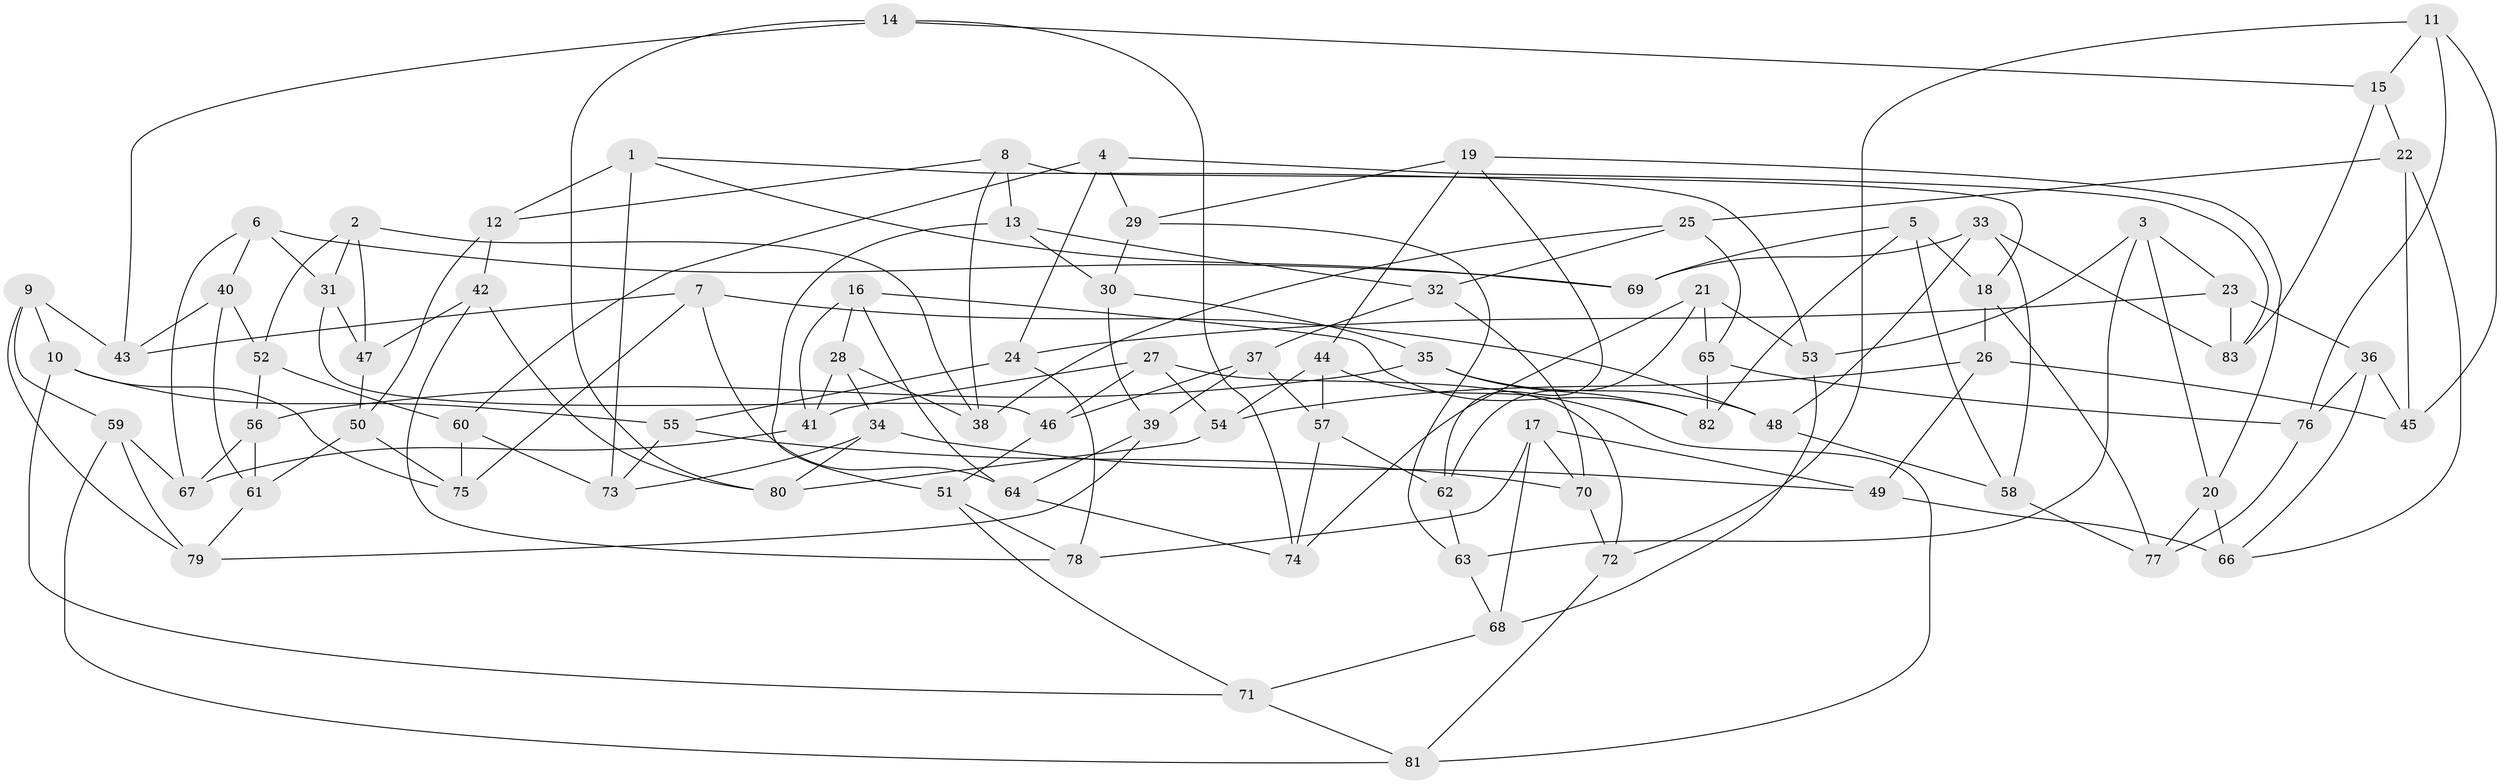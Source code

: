 // coarse degree distribution, {6: 0.574468085106383, 4: 0.2553191489361702, 5: 0.1702127659574468}
// Generated by graph-tools (version 1.1) at 2025/52/02/27/25 19:52:31]
// undirected, 83 vertices, 166 edges
graph export_dot {
graph [start="1"]
  node [color=gray90,style=filled];
  1;
  2;
  3;
  4;
  5;
  6;
  7;
  8;
  9;
  10;
  11;
  12;
  13;
  14;
  15;
  16;
  17;
  18;
  19;
  20;
  21;
  22;
  23;
  24;
  25;
  26;
  27;
  28;
  29;
  30;
  31;
  32;
  33;
  34;
  35;
  36;
  37;
  38;
  39;
  40;
  41;
  42;
  43;
  44;
  45;
  46;
  47;
  48;
  49;
  50;
  51;
  52;
  53;
  54;
  55;
  56;
  57;
  58;
  59;
  60;
  61;
  62;
  63;
  64;
  65;
  66;
  67;
  68;
  69;
  70;
  71;
  72;
  73;
  74;
  75;
  76;
  77;
  78;
  79;
  80;
  81;
  82;
  83;
  1 -- 53;
  1 -- 73;
  1 -- 69;
  1 -- 12;
  2 -- 38;
  2 -- 47;
  2 -- 31;
  2 -- 52;
  3 -- 20;
  3 -- 23;
  3 -- 53;
  3 -- 63;
  4 -- 24;
  4 -- 29;
  4 -- 83;
  4 -- 60;
  5 -- 18;
  5 -- 69;
  5 -- 82;
  5 -- 58;
  6 -- 40;
  6 -- 31;
  6 -- 67;
  6 -- 69;
  7 -- 43;
  7 -- 48;
  7 -- 75;
  7 -- 64;
  8 -- 12;
  8 -- 38;
  8 -- 13;
  8 -- 18;
  9 -- 79;
  9 -- 59;
  9 -- 43;
  9 -- 10;
  10 -- 75;
  10 -- 55;
  10 -- 71;
  11 -- 76;
  11 -- 15;
  11 -- 72;
  11 -- 45;
  12 -- 50;
  12 -- 42;
  13 -- 51;
  13 -- 32;
  13 -- 30;
  14 -- 15;
  14 -- 80;
  14 -- 43;
  14 -- 74;
  15 -- 83;
  15 -- 22;
  16 -- 64;
  16 -- 28;
  16 -- 41;
  16 -- 82;
  17 -- 70;
  17 -- 49;
  17 -- 78;
  17 -- 68;
  18 -- 77;
  18 -- 26;
  19 -- 20;
  19 -- 44;
  19 -- 62;
  19 -- 29;
  20 -- 66;
  20 -- 77;
  21 -- 65;
  21 -- 62;
  21 -- 53;
  21 -- 74;
  22 -- 45;
  22 -- 25;
  22 -- 66;
  23 -- 36;
  23 -- 83;
  23 -- 24;
  24 -- 78;
  24 -- 55;
  25 -- 32;
  25 -- 65;
  25 -- 38;
  26 -- 54;
  26 -- 45;
  26 -- 49;
  27 -- 54;
  27 -- 72;
  27 -- 41;
  27 -- 46;
  28 -- 34;
  28 -- 41;
  28 -- 38;
  29 -- 30;
  29 -- 63;
  30 -- 35;
  30 -- 39;
  31 -- 47;
  31 -- 46;
  32 -- 37;
  32 -- 70;
  33 -- 83;
  33 -- 69;
  33 -- 48;
  33 -- 58;
  34 -- 73;
  34 -- 80;
  34 -- 49;
  35 -- 82;
  35 -- 48;
  35 -- 56;
  36 -- 66;
  36 -- 76;
  36 -- 45;
  37 -- 46;
  37 -- 57;
  37 -- 39;
  39 -- 64;
  39 -- 79;
  40 -- 52;
  40 -- 61;
  40 -- 43;
  41 -- 67;
  42 -- 47;
  42 -- 78;
  42 -- 80;
  44 -- 57;
  44 -- 54;
  44 -- 81;
  46 -- 51;
  47 -- 50;
  48 -- 58;
  49 -- 66;
  50 -- 75;
  50 -- 61;
  51 -- 71;
  51 -- 78;
  52 -- 60;
  52 -- 56;
  53 -- 68;
  54 -- 80;
  55 -- 73;
  55 -- 70;
  56 -- 67;
  56 -- 61;
  57 -- 62;
  57 -- 74;
  58 -- 77;
  59 -- 67;
  59 -- 79;
  59 -- 81;
  60 -- 75;
  60 -- 73;
  61 -- 79;
  62 -- 63;
  63 -- 68;
  64 -- 74;
  65 -- 82;
  65 -- 76;
  68 -- 71;
  70 -- 72;
  71 -- 81;
  72 -- 81;
  76 -- 77;
}

